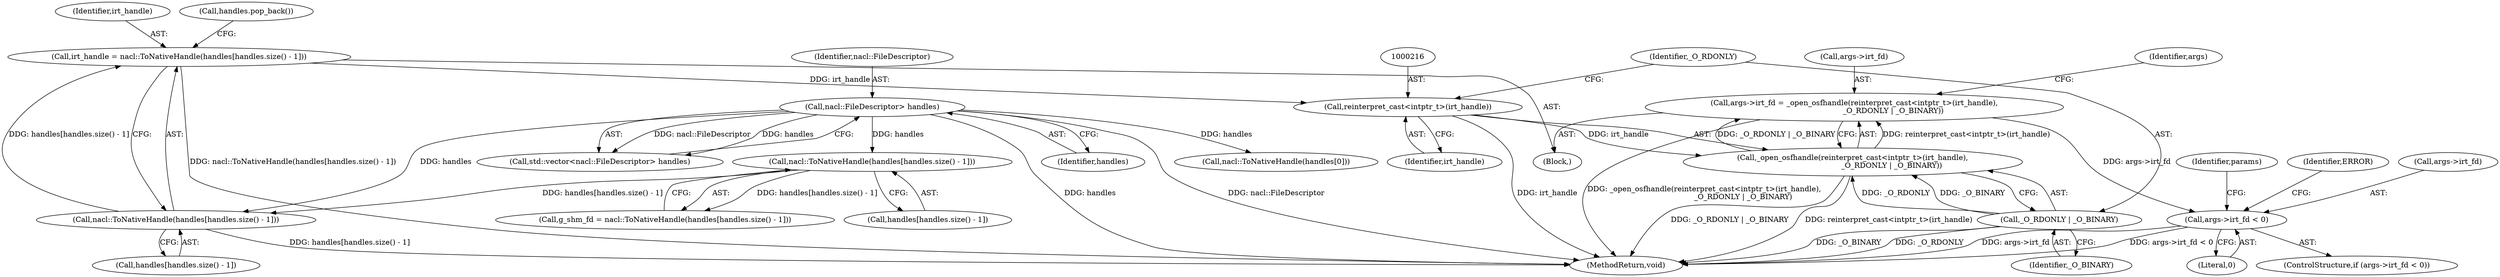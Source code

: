 digraph "0_Chrome_3b0d77670a0613f409110817455d2137576b485a_7@API" {
"1000210" [label="(Call,args->irt_fd = _open_osfhandle(reinterpret_cast<intptr_t>(irt_handle),\n                                 _O_RDONLY | _O_BINARY))"];
"1000214" [label="(Call,_open_osfhandle(reinterpret_cast<intptr_t>(irt_handle),\n                                 _O_RDONLY | _O_BINARY))"];
"1000215" [label="(Call,reinterpret_cast<intptr_t>(irt_handle))"];
"1000201" [label="(Call,irt_handle = nacl::ToNativeHandle(handles[handles.size() - 1]))"];
"1000203" [label="(Call,nacl::ToNativeHandle(handles[handles.size() - 1]))"];
"1000189" [label="(Call,nacl::ToNativeHandle(handles[handles.size() - 1]))"];
"1000152" [label="(Call,nacl::FileDescriptor> handles)"];
"1000218" [label="(Call,_O_RDONLY | _O_BINARY)"];
"1000222" [label="(Call,args->irt_fd < 0)"];
"1000203" [label="(Call,nacl::ToNativeHandle(handles[handles.size() - 1]))"];
"1000218" [label="(Call,_O_RDONLY | _O_BINARY)"];
"1000264" [label="(Call,nacl::ToNativeHandle(handles[0]))"];
"1000190" [label="(Call,handles[handles.size() - 1])"];
"1000210" [label="(Call,args->irt_fd = _open_osfhandle(reinterpret_cast<intptr_t>(irt_handle),\n                                 _O_RDONLY | _O_BINARY))"];
"1000223" [label="(Call,args->irt_fd)"];
"1000219" [label="(Identifier,_O_RDONLY)"];
"1000202" [label="(Identifier,irt_handle)"];
"1000204" [label="(Call,handles[handles.size() - 1])"];
"1000235" [label="(Identifier,params)"];
"1000215" [label="(Call,reinterpret_cast<intptr_t>(irt_handle))"];
"1000102" [label="(Block,)"];
"1000222" [label="(Call,args->irt_fd < 0)"];
"1000189" [label="(Call,nacl::ToNativeHandle(handles[handles.size() - 1]))"];
"1000153" [label="(Identifier,nacl::FileDescriptor)"];
"1000201" [label="(Call,irt_handle = nacl::ToNativeHandle(handles[handles.size() - 1]))"];
"1000221" [label="(ControlStructure,if (args->irt_fd < 0))"];
"1000150" [label="(Call,std::vector<nacl::FileDescriptor> handles)"];
"1000226" [label="(Literal,0)"];
"1000224" [label="(Identifier,args)"];
"1000230" [label="(Identifier,ERROR)"];
"1000220" [label="(Identifier,_O_BINARY)"];
"1000217" [label="(Identifier,irt_handle)"];
"1000211" [label="(Call,args->irt_fd)"];
"1000209" [label="(Call,handles.pop_back())"];
"1000214" [label="(Call,_open_osfhandle(reinterpret_cast<intptr_t>(irt_handle),\n                                 _O_RDONLY | _O_BINARY))"];
"1000154" [label="(Identifier,handles)"];
"1000187" [label="(Call,g_shm_fd = nacl::ToNativeHandle(handles[handles.size() - 1]))"];
"1000152" [label="(Call,nacl::FileDescriptor> handles)"];
"1000295" [label="(MethodReturn,void)"];
"1000210" -> "1000102"  [label="AST: "];
"1000210" -> "1000214"  [label="CFG: "];
"1000211" -> "1000210"  [label="AST: "];
"1000214" -> "1000210"  [label="AST: "];
"1000224" -> "1000210"  [label="CFG: "];
"1000210" -> "1000295"  [label="DDG: _open_osfhandle(reinterpret_cast<intptr_t>(irt_handle),\n                                 _O_RDONLY | _O_BINARY)"];
"1000214" -> "1000210"  [label="DDG: reinterpret_cast<intptr_t>(irt_handle)"];
"1000214" -> "1000210"  [label="DDG: _O_RDONLY | _O_BINARY"];
"1000210" -> "1000222"  [label="DDG: args->irt_fd"];
"1000214" -> "1000218"  [label="CFG: "];
"1000215" -> "1000214"  [label="AST: "];
"1000218" -> "1000214"  [label="AST: "];
"1000214" -> "1000295"  [label="DDG: _O_RDONLY | _O_BINARY"];
"1000214" -> "1000295"  [label="DDG: reinterpret_cast<intptr_t>(irt_handle)"];
"1000215" -> "1000214"  [label="DDG: irt_handle"];
"1000218" -> "1000214"  [label="DDG: _O_RDONLY"];
"1000218" -> "1000214"  [label="DDG: _O_BINARY"];
"1000215" -> "1000217"  [label="CFG: "];
"1000216" -> "1000215"  [label="AST: "];
"1000217" -> "1000215"  [label="AST: "];
"1000219" -> "1000215"  [label="CFG: "];
"1000215" -> "1000295"  [label="DDG: irt_handle"];
"1000201" -> "1000215"  [label="DDG: irt_handle"];
"1000201" -> "1000102"  [label="AST: "];
"1000201" -> "1000203"  [label="CFG: "];
"1000202" -> "1000201"  [label="AST: "];
"1000203" -> "1000201"  [label="AST: "];
"1000209" -> "1000201"  [label="CFG: "];
"1000201" -> "1000295"  [label="DDG: nacl::ToNativeHandle(handles[handles.size() - 1])"];
"1000203" -> "1000201"  [label="DDG: handles[handles.size() - 1]"];
"1000203" -> "1000204"  [label="CFG: "];
"1000204" -> "1000203"  [label="AST: "];
"1000203" -> "1000295"  [label="DDG: handles[handles.size() - 1]"];
"1000189" -> "1000203"  [label="DDG: handles[handles.size() - 1]"];
"1000152" -> "1000203"  [label="DDG: handles"];
"1000189" -> "1000187"  [label="AST: "];
"1000189" -> "1000190"  [label="CFG: "];
"1000190" -> "1000189"  [label="AST: "];
"1000187" -> "1000189"  [label="CFG: "];
"1000189" -> "1000187"  [label="DDG: handles[handles.size() - 1]"];
"1000152" -> "1000189"  [label="DDG: handles"];
"1000152" -> "1000150"  [label="AST: "];
"1000152" -> "1000154"  [label="CFG: "];
"1000153" -> "1000152"  [label="AST: "];
"1000154" -> "1000152"  [label="AST: "];
"1000150" -> "1000152"  [label="CFG: "];
"1000152" -> "1000295"  [label="DDG: handles"];
"1000152" -> "1000295"  [label="DDG: nacl::FileDescriptor"];
"1000152" -> "1000150"  [label="DDG: nacl::FileDescriptor"];
"1000152" -> "1000150"  [label="DDG: handles"];
"1000152" -> "1000264"  [label="DDG: handles"];
"1000218" -> "1000220"  [label="CFG: "];
"1000219" -> "1000218"  [label="AST: "];
"1000220" -> "1000218"  [label="AST: "];
"1000218" -> "1000295"  [label="DDG: _O_RDONLY"];
"1000218" -> "1000295"  [label="DDG: _O_BINARY"];
"1000222" -> "1000221"  [label="AST: "];
"1000222" -> "1000226"  [label="CFG: "];
"1000223" -> "1000222"  [label="AST: "];
"1000226" -> "1000222"  [label="AST: "];
"1000230" -> "1000222"  [label="CFG: "];
"1000235" -> "1000222"  [label="CFG: "];
"1000222" -> "1000295"  [label="DDG: args->irt_fd"];
"1000222" -> "1000295"  [label="DDG: args->irt_fd < 0"];
}
